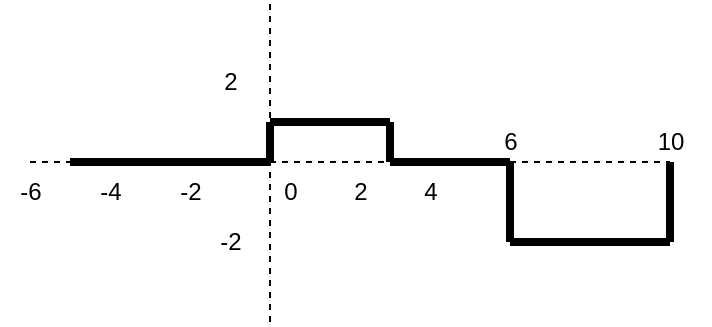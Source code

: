 <mxfile version="20.2.8" type="github">
  <diagram id="MEkmlJ0zxnnmFm_GTjyM" name="Page-1">
    <mxGraphModel dx="868" dy="450" grid="1" gridSize="10" guides="1" tooltips="1" connect="1" arrows="1" fold="1" page="1" pageScale="1" pageWidth="850" pageHeight="1100" math="0" shadow="0">
      <root>
        <mxCell id="0" />
        <mxCell id="1" parent="0" />
        <mxCell id="xOUCEanzINNvHUoHSLWF-1" value="" style="endArrow=none;dashed=1;html=1;rounded=0;" edge="1" parent="1">
          <mxGeometry width="50" height="50" relative="1" as="geometry">
            <mxPoint x="400" y="240" as="sourcePoint" />
            <mxPoint x="400" y="80" as="targetPoint" />
          </mxGeometry>
        </mxCell>
        <mxCell id="xOUCEanzINNvHUoHSLWF-3" value="" style="endArrow=none;dashed=1;html=1;rounded=0;" edge="1" parent="1">
          <mxGeometry width="50" height="50" relative="1" as="geometry">
            <mxPoint x="280" y="160" as="sourcePoint" />
            <mxPoint x="600" y="160" as="targetPoint" />
          </mxGeometry>
        </mxCell>
        <mxCell id="xOUCEanzINNvHUoHSLWF-6" value="" style="endArrow=none;html=1;rounded=1;strokeWidth=4;" edge="1" parent="1">
          <mxGeometry width="50" height="50" relative="1" as="geometry">
            <mxPoint x="300" y="160" as="sourcePoint" />
            <mxPoint x="400" y="160" as="targetPoint" />
          </mxGeometry>
        </mxCell>
        <mxCell id="xOUCEanzINNvHUoHSLWF-11" value="" style="endArrow=none;html=1;rounded=1;strokeWidth=4;" edge="1" parent="1">
          <mxGeometry width="50" height="50" relative="1" as="geometry">
            <mxPoint x="400" y="140" as="sourcePoint" />
            <mxPoint x="400" y="160" as="targetPoint" />
          </mxGeometry>
        </mxCell>
        <mxCell id="xOUCEanzINNvHUoHSLWF-13" value="" style="endArrow=none;html=1;rounded=1;strokeWidth=4;" edge="1" parent="1">
          <mxGeometry width="50" height="50" relative="1" as="geometry">
            <mxPoint x="460" y="140" as="sourcePoint" />
            <mxPoint x="460" y="160" as="targetPoint" />
          </mxGeometry>
        </mxCell>
        <mxCell id="xOUCEanzINNvHUoHSLWF-14" value="" style="endArrow=none;html=1;rounded=1;strokeWidth=4;" edge="1" parent="1">
          <mxGeometry width="50" height="50" relative="1" as="geometry">
            <mxPoint x="460" y="160" as="sourcePoint" />
            <mxPoint x="520" y="160" as="targetPoint" />
            <Array as="points" />
          </mxGeometry>
        </mxCell>
        <mxCell id="xOUCEanzINNvHUoHSLWF-15" value="" style="endArrow=none;html=1;rounded=1;strokeWidth=4;" edge="1" parent="1">
          <mxGeometry width="50" height="50" relative="1" as="geometry">
            <mxPoint x="520" y="160" as="sourcePoint" />
            <mxPoint x="520" y="200" as="targetPoint" />
          </mxGeometry>
        </mxCell>
        <mxCell id="xOUCEanzINNvHUoHSLWF-16" value="" style="endArrow=none;html=1;rounded=1;strokeWidth=4;" edge="1" parent="1">
          <mxGeometry width="50" height="50" relative="1" as="geometry">
            <mxPoint x="520" y="200" as="sourcePoint" />
            <mxPoint x="600" y="200" as="targetPoint" />
          </mxGeometry>
        </mxCell>
        <mxCell id="xOUCEanzINNvHUoHSLWF-17" value="" style="endArrow=none;html=1;rounded=1;strokeWidth=4;" edge="1" parent="1">
          <mxGeometry width="50" height="50" relative="1" as="geometry">
            <mxPoint x="600" y="160" as="sourcePoint" />
            <mxPoint x="600" y="200" as="targetPoint" />
          </mxGeometry>
        </mxCell>
        <mxCell id="xOUCEanzINNvHUoHSLWF-18" value="-6" style="text;html=1;align=center;verticalAlign=middle;resizable=0;points=[];autosize=1;strokeColor=none;fillColor=none;" vertex="1" parent="1">
          <mxGeometry x="265" y="160" width="30" height="30" as="geometry" />
        </mxCell>
        <mxCell id="xOUCEanzINNvHUoHSLWF-19" value="-4" style="text;html=1;align=center;verticalAlign=middle;resizable=0;points=[];autosize=1;strokeColor=none;fillColor=none;" vertex="1" parent="1">
          <mxGeometry x="305" y="160" width="30" height="30" as="geometry" />
        </mxCell>
        <mxCell id="xOUCEanzINNvHUoHSLWF-20" value="-2" style="text;html=1;align=center;verticalAlign=middle;resizable=0;points=[];autosize=1;strokeColor=none;fillColor=none;" vertex="1" parent="1">
          <mxGeometry x="345" y="160" width="30" height="30" as="geometry" />
        </mxCell>
        <mxCell id="xOUCEanzINNvHUoHSLWF-21" value="" style="endArrow=none;html=1;rounded=1;strokeWidth=4;" edge="1" parent="1">
          <mxGeometry width="50" height="50" relative="1" as="geometry">
            <mxPoint x="400" y="140" as="sourcePoint" />
            <mxPoint x="460" y="140" as="targetPoint" />
          </mxGeometry>
        </mxCell>
        <mxCell id="xOUCEanzINNvHUoHSLWF-22" value="0" style="text;html=1;align=center;verticalAlign=middle;resizable=0;points=[];autosize=1;strokeColor=none;fillColor=none;" vertex="1" parent="1">
          <mxGeometry x="395" y="160" width="30" height="30" as="geometry" />
        </mxCell>
        <mxCell id="xOUCEanzINNvHUoHSLWF-23" value="2" style="text;html=1;align=center;verticalAlign=middle;resizable=0;points=[];autosize=1;strokeColor=none;fillColor=none;" vertex="1" parent="1">
          <mxGeometry x="430" y="160" width="30" height="30" as="geometry" />
        </mxCell>
        <mxCell id="xOUCEanzINNvHUoHSLWF-24" value="4" style="text;html=1;align=center;verticalAlign=middle;resizable=0;points=[];autosize=1;strokeColor=none;fillColor=none;" vertex="1" parent="1">
          <mxGeometry x="465" y="160" width="30" height="30" as="geometry" />
        </mxCell>
        <mxCell id="xOUCEanzINNvHUoHSLWF-25" value="6" style="text;html=1;align=center;verticalAlign=middle;resizable=0;points=[];autosize=1;strokeColor=none;fillColor=none;" vertex="1" parent="1">
          <mxGeometry x="505" y="135" width="30" height="30" as="geometry" />
        </mxCell>
        <mxCell id="xOUCEanzINNvHUoHSLWF-26" value="10" style="text;html=1;align=center;verticalAlign=middle;resizable=0;points=[];autosize=1;strokeColor=none;fillColor=none;" vertex="1" parent="1">
          <mxGeometry x="580" y="135" width="40" height="30" as="geometry" />
        </mxCell>
        <mxCell id="xOUCEanzINNvHUoHSLWF-27" value="2" style="text;html=1;align=center;verticalAlign=middle;resizable=0;points=[];autosize=1;strokeColor=none;fillColor=none;" vertex="1" parent="1">
          <mxGeometry x="365" y="105" width="30" height="30" as="geometry" />
        </mxCell>
        <mxCell id="xOUCEanzINNvHUoHSLWF-28" value="-2" style="text;html=1;align=center;verticalAlign=middle;resizable=0;points=[];autosize=1;strokeColor=none;fillColor=none;" vertex="1" parent="1">
          <mxGeometry x="365" y="185" width="30" height="30" as="geometry" />
        </mxCell>
      </root>
    </mxGraphModel>
  </diagram>
</mxfile>
